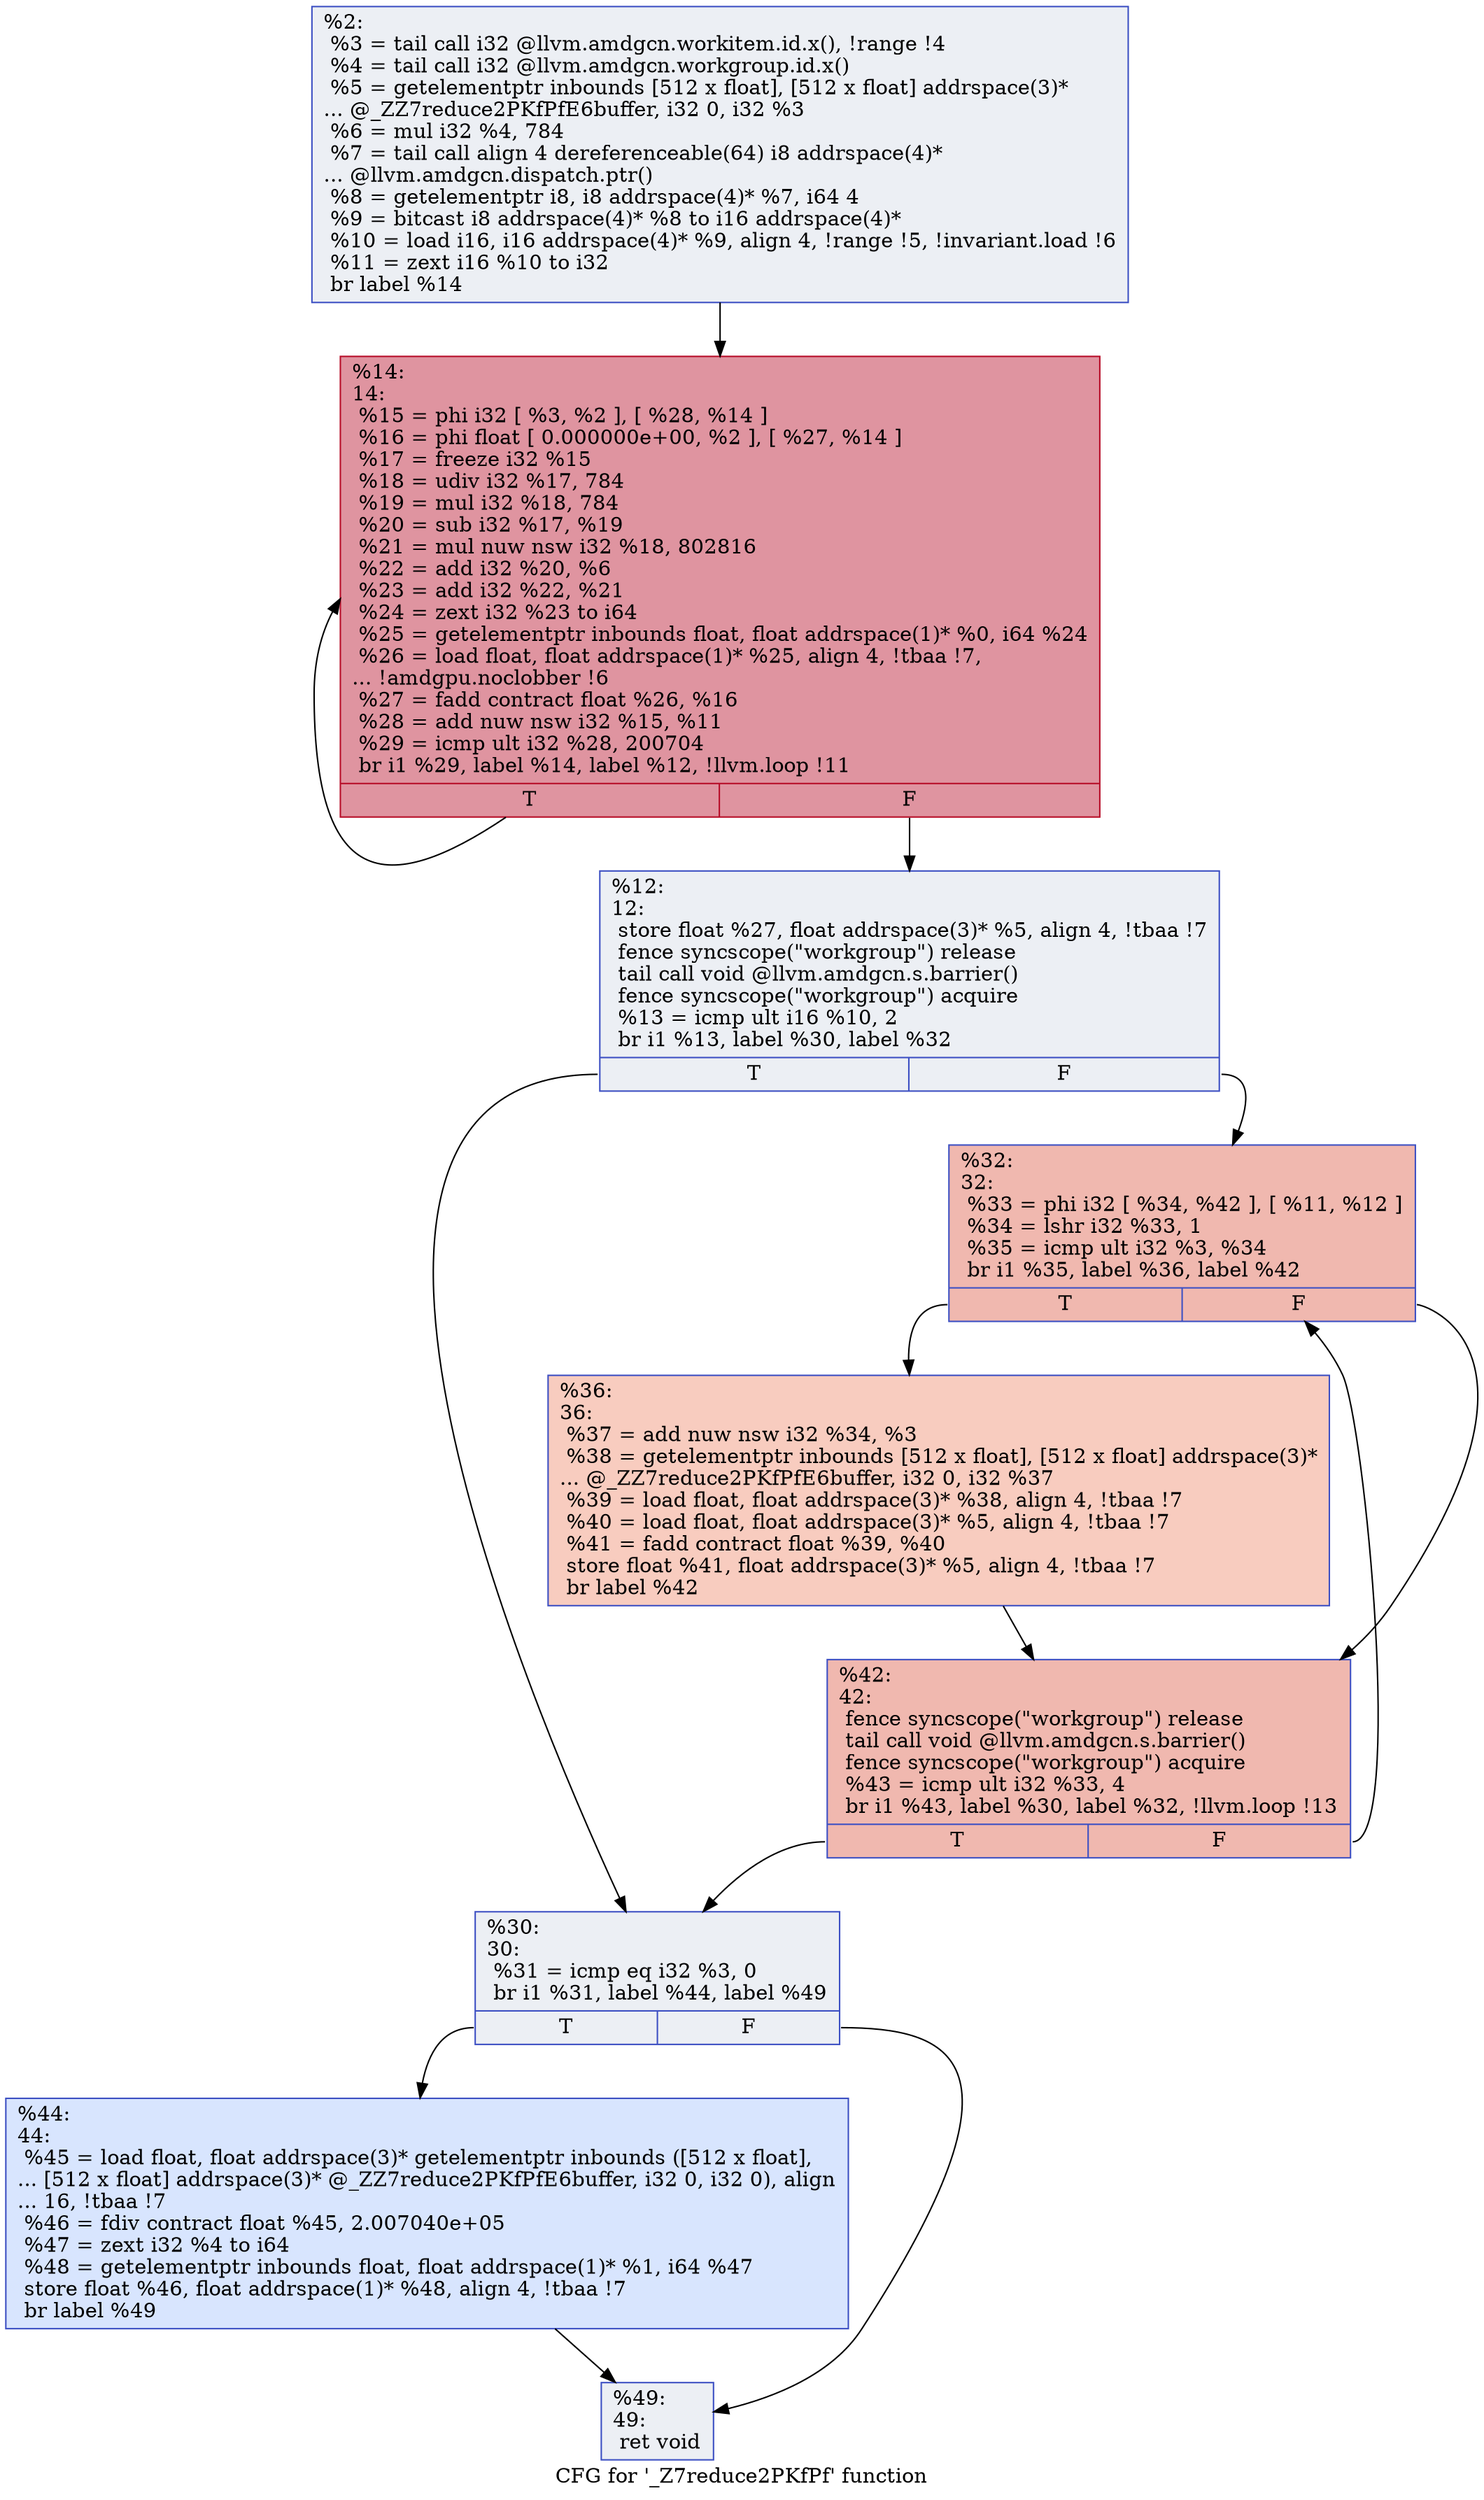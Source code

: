 digraph "CFG for '_Z7reduce2PKfPf' function" {
	label="CFG for '_Z7reduce2PKfPf' function";

	Node0x4be9430 [shape=record,color="#3d50c3ff", style=filled, fillcolor="#d4dbe670",label="{%2:\l  %3 = tail call i32 @llvm.amdgcn.workitem.id.x(), !range !4\l  %4 = tail call i32 @llvm.amdgcn.workgroup.id.x()\l  %5 = getelementptr inbounds [512 x float], [512 x float] addrspace(3)*\l... @_ZZ7reduce2PKfPfE6buffer, i32 0, i32 %3\l  %6 = mul i32 %4, 784\l  %7 = tail call align 4 dereferenceable(64) i8 addrspace(4)*\l... @llvm.amdgcn.dispatch.ptr()\l  %8 = getelementptr i8, i8 addrspace(4)* %7, i64 4\l  %9 = bitcast i8 addrspace(4)* %8 to i16 addrspace(4)*\l  %10 = load i16, i16 addrspace(4)* %9, align 4, !range !5, !invariant.load !6\l  %11 = zext i16 %10 to i32\l  br label %14\l}"];
	Node0x4be9430 -> Node0x4bea3e0;
	Node0x4beb470 [shape=record,color="#3d50c3ff", style=filled, fillcolor="#d4dbe670",label="{%12:\l12:                                               \l  store float %27, float addrspace(3)* %5, align 4, !tbaa !7\l  fence syncscope(\"workgroup\") release\l  tail call void @llvm.amdgcn.s.barrier()\l  fence syncscope(\"workgroup\") acquire\l  %13 = icmp ult i16 %10, 2\l  br i1 %13, label %30, label %32\l|{<s0>T|<s1>F}}"];
	Node0x4beb470:s0 -> Node0x4beba70;
	Node0x4beb470:s1 -> Node0x4bebb00;
	Node0x4bea3e0 [shape=record,color="#b70d28ff", style=filled, fillcolor="#b70d2870",label="{%14:\l14:                                               \l  %15 = phi i32 [ %3, %2 ], [ %28, %14 ]\l  %16 = phi float [ 0.000000e+00, %2 ], [ %27, %14 ]\l  %17 = freeze i32 %15\l  %18 = udiv i32 %17, 784\l  %19 = mul i32 %18, 784\l  %20 = sub i32 %17, %19\l  %21 = mul nuw nsw i32 %18, 802816\l  %22 = add i32 %20, %6\l  %23 = add i32 %22, %21\l  %24 = zext i32 %23 to i64\l  %25 = getelementptr inbounds float, float addrspace(1)* %0, i64 %24\l  %26 = load float, float addrspace(1)* %25, align 4, !tbaa !7,\l... !amdgpu.noclobber !6\l  %27 = fadd contract float %26, %16\l  %28 = add nuw nsw i32 %15, %11\l  %29 = icmp ult i32 %28, 200704\l  br i1 %29, label %14, label %12, !llvm.loop !11\l|{<s0>T|<s1>F}}"];
	Node0x4bea3e0:s0 -> Node0x4bea3e0;
	Node0x4bea3e0:s1 -> Node0x4beb470;
	Node0x4beba70 [shape=record,color="#3d50c3ff", style=filled, fillcolor="#d4dbe670",label="{%30:\l30:                                               \l  %31 = icmp eq i32 %3, 0\l  br i1 %31, label %44, label %49\l|{<s0>T|<s1>F}}"];
	Node0x4beba70:s0 -> Node0x4bede90;
	Node0x4beba70:s1 -> Node0x4bedee0;
	Node0x4bebb00 [shape=record,color="#3d50c3ff", style=filled, fillcolor="#dc5d4a70",label="{%32:\l32:                                               \l  %33 = phi i32 [ %34, %42 ], [ %11, %12 ]\l  %34 = lshr i32 %33, 1\l  %35 = icmp ult i32 %3, %34\l  br i1 %35, label %36, label %42\l|{<s0>T|<s1>F}}"];
	Node0x4bebb00:s0 -> Node0x4bee3b0;
	Node0x4bebb00:s1 -> Node0x4bec820;
	Node0x4bee3b0 [shape=record,color="#3d50c3ff", style=filled, fillcolor="#f08b6e70",label="{%36:\l36:                                               \l  %37 = add nuw nsw i32 %34, %3\l  %38 = getelementptr inbounds [512 x float], [512 x float] addrspace(3)*\l... @_ZZ7reduce2PKfPfE6buffer, i32 0, i32 %37\l  %39 = load float, float addrspace(3)* %38, align 4, !tbaa !7\l  %40 = load float, float addrspace(3)* %5, align 4, !tbaa !7\l  %41 = fadd contract float %39, %40\l  store float %41, float addrspace(3)* %5, align 4, !tbaa !7\l  br label %42\l}"];
	Node0x4bee3b0 -> Node0x4bec820;
	Node0x4bec820 [shape=record,color="#3d50c3ff", style=filled, fillcolor="#dc5d4a70",label="{%42:\l42:                                               \l  fence syncscope(\"workgroup\") release\l  tail call void @llvm.amdgcn.s.barrier()\l  fence syncscope(\"workgroup\") acquire\l  %43 = icmp ult i32 %33, 4\l  br i1 %43, label %30, label %32, !llvm.loop !13\l|{<s0>T|<s1>F}}"];
	Node0x4bec820:s0 -> Node0x4beba70;
	Node0x4bec820:s1 -> Node0x4bebb00;
	Node0x4bede90 [shape=record,color="#3d50c3ff", style=filled, fillcolor="#a7c5fe70",label="{%44:\l44:                                               \l  %45 = load float, float addrspace(3)* getelementptr inbounds ([512 x float],\l... [512 x float] addrspace(3)* @_ZZ7reduce2PKfPfE6buffer, i32 0, i32 0), align\l... 16, !tbaa !7\l  %46 = fdiv contract float %45, 2.007040e+05\l  %47 = zext i32 %4 to i64\l  %48 = getelementptr inbounds float, float addrspace(1)* %1, i64 %47\l  store float %46, float addrspace(1)* %48, align 4, !tbaa !7\l  br label %49\l}"];
	Node0x4bede90 -> Node0x4bedee0;
	Node0x4bedee0 [shape=record,color="#3d50c3ff", style=filled, fillcolor="#d4dbe670",label="{%49:\l49:                                               \l  ret void\l}"];
}
